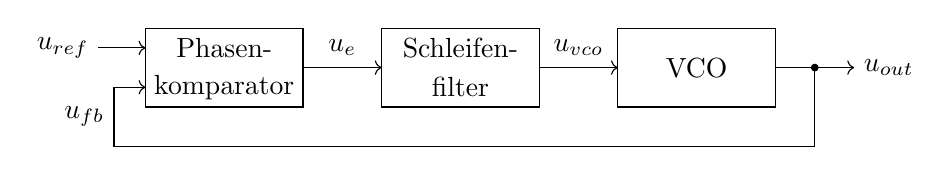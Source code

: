 \begin{tikzpicture}
    \draw (0,0) rectangle ++(2,1) ++(-1, -0.25) node{Phasen-} ++(0, -0.5) node{komparator};
    \draw (3,0) rectangle ++(2,1) ++(-1, -0.25) node{Schleifen-} ++(0, -0.5) node{filter};
    \draw (6,0) rectangle ++(2,1) ++(-1, -0.5) node{VCO};

    \draw[->] (2,0.5) -- ++(1,0);
    \draw (2.5,0.75) node{$u_{e}$};
    \draw[->] (5,0.5) -- ++(1,0);
    \draw (5.5,0.75) node{$u_{vco}$};
    \draw[->] (8,0.5) -- ++(1,0);
    \draw (9,0.5) node[anchor=west] {$u_{out}$};

    \draw[->] (8.5, 0.5) -- (8.5, -0.5) -- (-0.4, -0.5) -- (-0.4, 0.25) -- (0, 0.25);
    \draw[->] (-0.6, 0.75) -- (0, 0.75);

    \draw (-0.6,0.75) node[anchor=east]{$u_{ref}$};
    \draw (-0.4,-0.125) node[anchor=east]{$u_{fb}$};

    \fill (8.5, 0.5) circle(0.05);
\end{tikzpicture}

